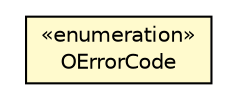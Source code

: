 #!/usr/local/bin/dot
#
# Class diagram 
# Generated by UMLGraph version R5_6-24-gf6e263 (http://www.umlgraph.org/)
#

digraph G {
	edge [fontname="Helvetica",fontsize=10,labelfontname="Helvetica",labelfontsize=10];
	node [fontname="Helvetica",fontsize=10,shape=plaintext];
	nodesep=0.25;
	ranksep=0.5;
	// com.orientechnologies.common.exception.OErrorCode
	c1713275 [label=<<table title="com.orientechnologies.common.exception.OErrorCode" border="0" cellborder="1" cellspacing="0" cellpadding="2" port="p" bgcolor="lemonChiffon" href="./OErrorCode.html">
		<tr><td><table border="0" cellspacing="0" cellpadding="1">
<tr><td align="center" balign="center"> &#171;enumeration&#187; </td></tr>
<tr><td align="center" balign="center"> OErrorCode </td></tr>
		</table></td></tr>
		</table>>, URL="./OErrorCode.html", fontname="Helvetica", fontcolor="black", fontsize=10.0];
}

